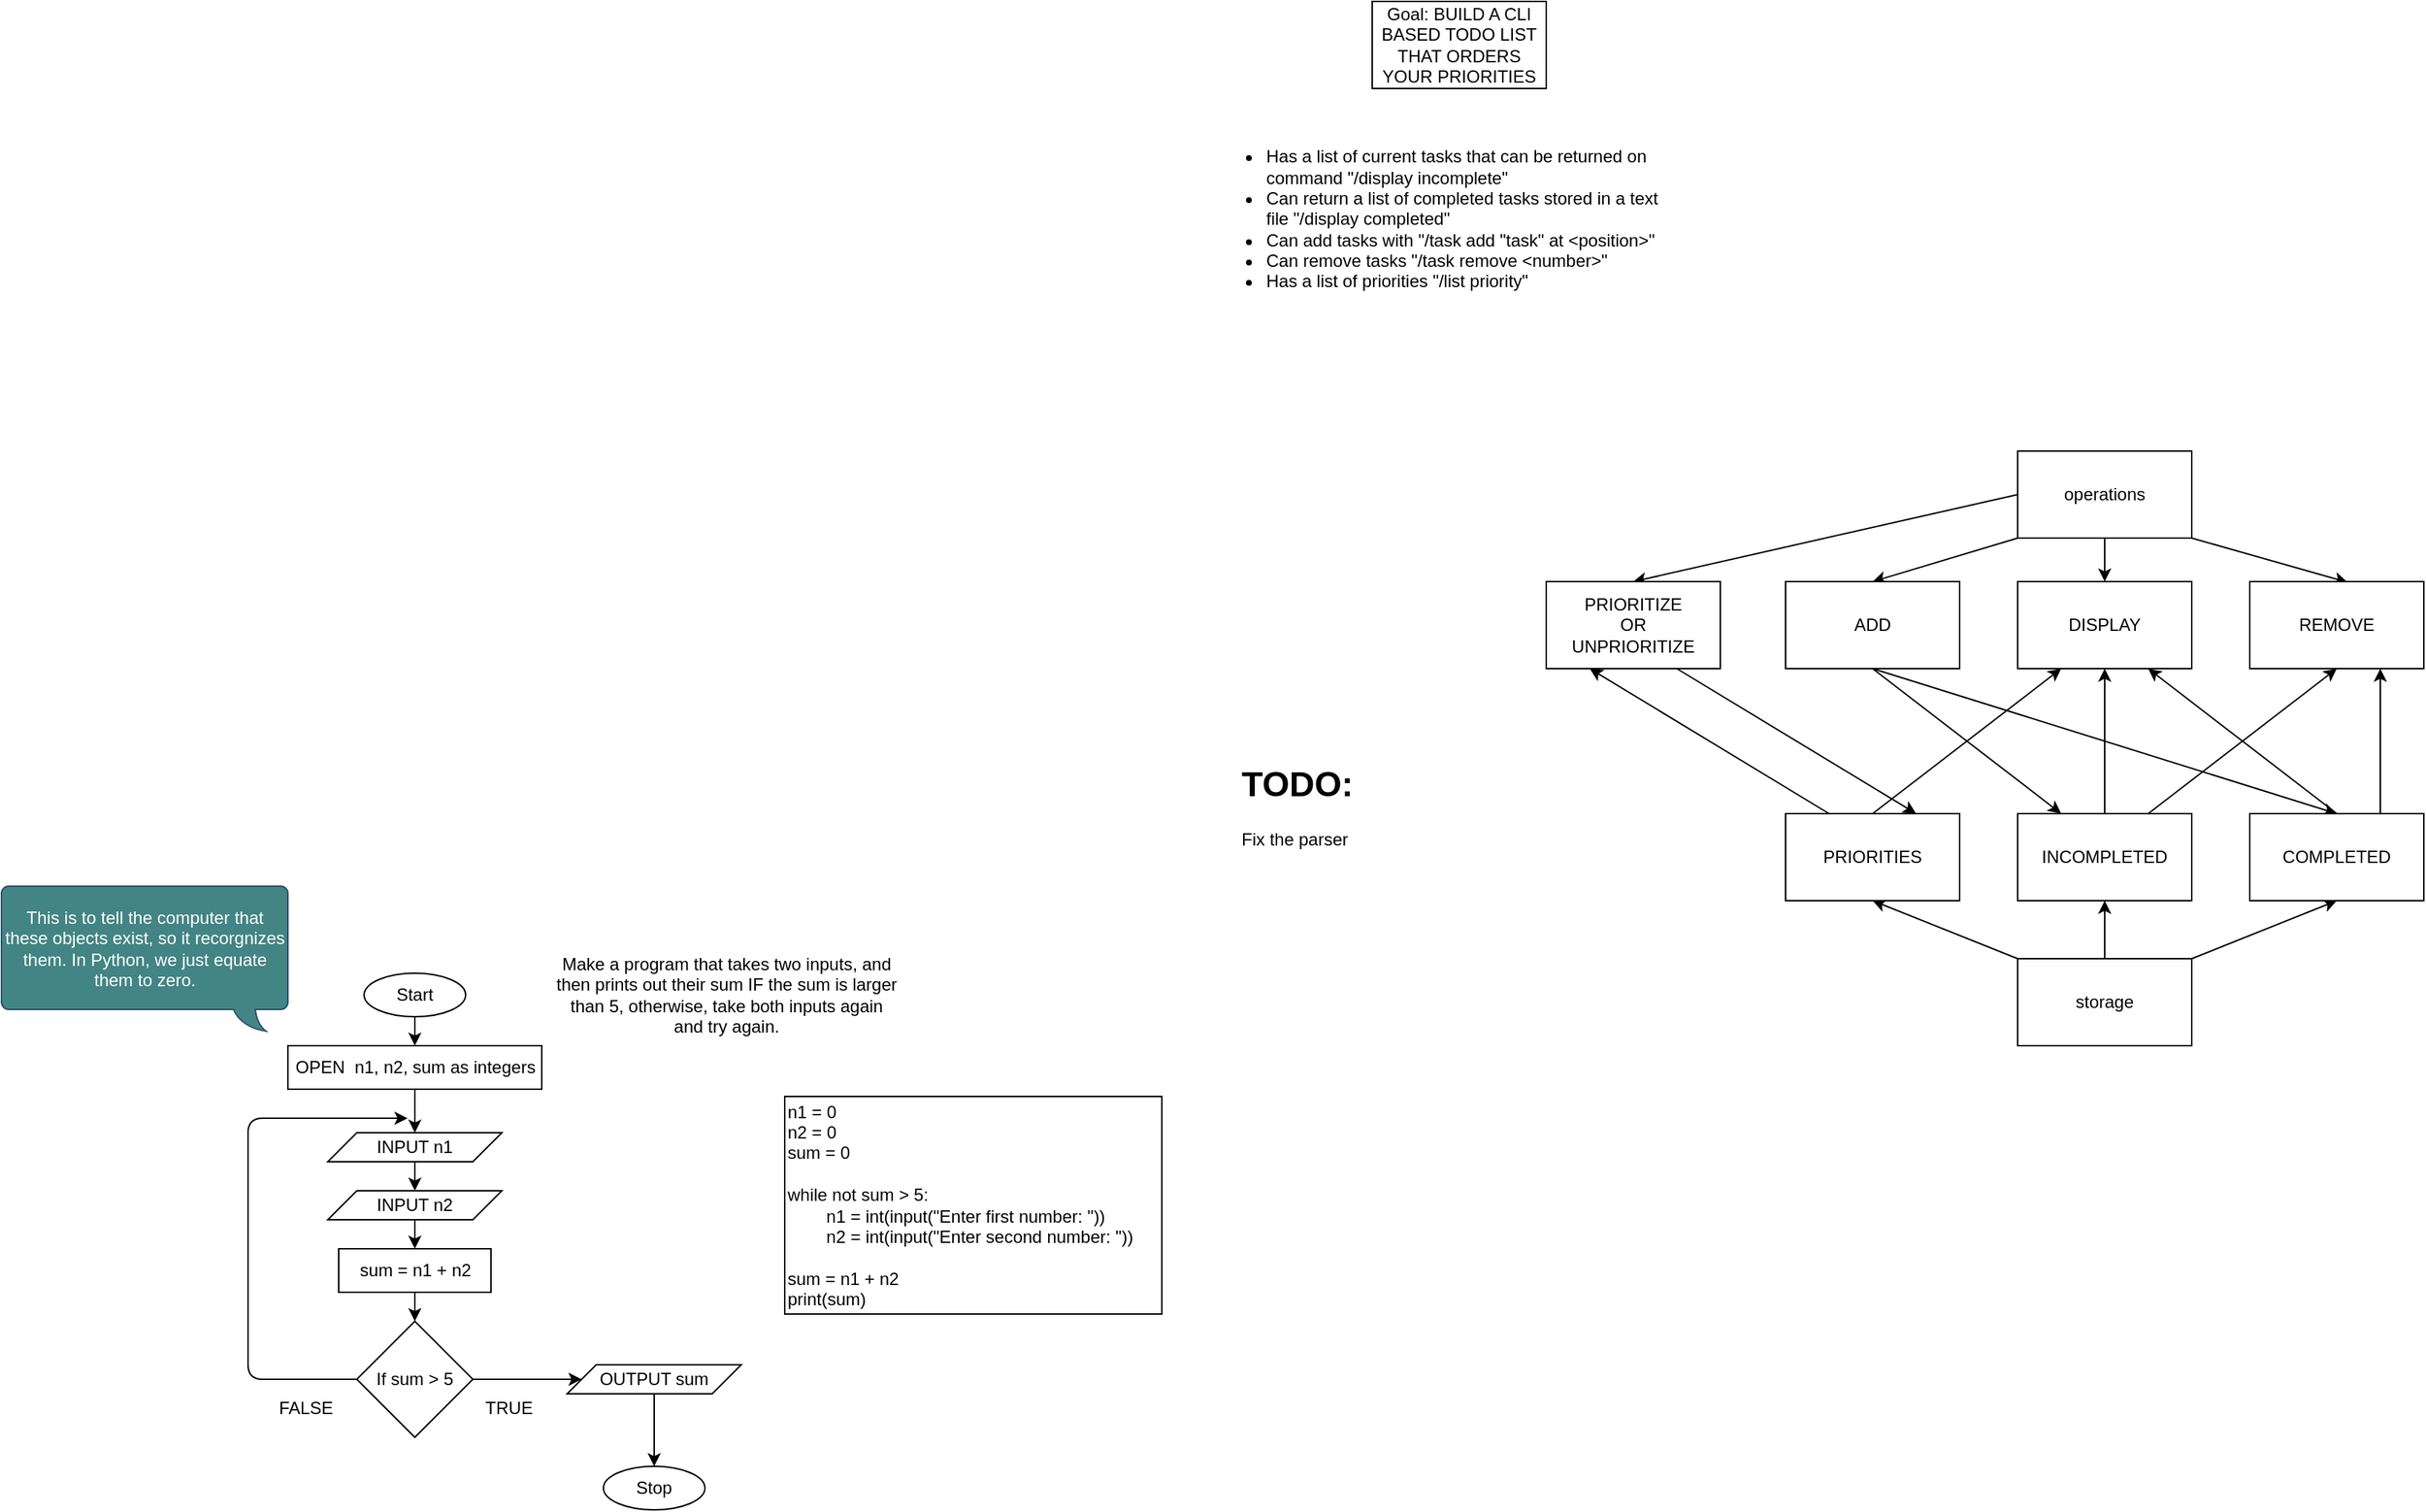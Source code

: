 <mxfile>
    <diagram id="CdtqU2-mx29LmM49eVP1" name="Page-1">
        <mxGraphModel dx="2766" dy="1127" grid="1" gridSize="10" guides="1" tooltips="1" connect="1" arrows="1" fold="1" page="1" pageScale="1" pageWidth="850" pageHeight="1100" math="0" shadow="0">
            <root>
                <mxCell id="0"/>
                <mxCell id="1" parent="0"/>
                <mxCell id="6" value="Goal: BUILD A CLI BASED TODO LIST THAT ORDERS YOUR PRIORITIES" style="rounded=0;whiteSpace=wrap;html=1;" parent="1" vertex="1">
                    <mxGeometry x="115" y="10" width="120" height="60" as="geometry"/>
                </mxCell>
                <object label="&lt;ul&gt;&lt;li&gt;Has a list of current tasks that can be returned on command &quot;/display incomplete&quot;&lt;/li&gt;&lt;li&gt;Can return a list of completed tasks stored in a text file &quot;/display completed&quot;&lt;/li&gt;&lt;li&gt;Can add tasks with &quot;/task add &quot;task&quot; at &amp;lt;position&amp;gt;&quot;&lt;/li&gt;&lt;li&gt;Can remove tasks &quot;/task remove &amp;lt;number&amp;gt;&quot;&lt;/li&gt;&lt;li&gt;Has a list of priorities &quot;/list priority&quot;&lt;/li&gt;&lt;/ul&gt;" ASS="pee" id="8">
                    <mxCell style="text;strokeColor=none;fillColor=none;html=1;whiteSpace=wrap;verticalAlign=middle;overflow=hidden;" parent="1" vertex="1">
                        <mxGeometry y="80" width="330" height="160" as="geometry"/>
                    </mxCell>
                </object>
                <mxCell id="14" style="edgeStyle=none;html=1;exitX=1;exitY=1;exitDx=0;exitDy=0;entryX=0.562;entryY=0.008;entryDx=0;entryDy=0;entryPerimeter=0;" parent="1" source="10" target="12" edge="1">
                    <mxGeometry relative="1" as="geometry"/>
                </mxCell>
                <mxCell id="17" style="edgeStyle=none;html=1;exitX=0.5;exitY=1;exitDx=0;exitDy=0;" parent="1" source="10" target="15" edge="1">
                    <mxGeometry relative="1" as="geometry"/>
                </mxCell>
                <mxCell id="38" style="edgeStyle=none;html=1;exitX=0;exitY=1;exitDx=0;exitDy=0;entryX=0.5;entryY=0;entryDx=0;entryDy=0;" parent="1" source="10" target="11" edge="1">
                    <mxGeometry relative="1" as="geometry"/>
                </mxCell>
                <mxCell id="45" style="edgeStyle=none;html=1;exitX=0;exitY=0.5;exitDx=0;exitDy=0;entryX=0.5;entryY=0;entryDx=0;entryDy=0;" parent="1" source="10" target="40" edge="1">
                    <mxGeometry relative="1" as="geometry"/>
                </mxCell>
                <mxCell id="10" value="operations" style="rounded=0;whiteSpace=wrap;html=1;" parent="1" vertex="1">
                    <mxGeometry x="560" y="320" width="120" height="60" as="geometry"/>
                </mxCell>
                <mxCell id="36" style="edgeStyle=none;html=1;exitX=0.5;exitY=1;exitDx=0;exitDy=0;entryX=0.25;entryY=0;entryDx=0;entryDy=0;" parent="1" source="11" target="20" edge="1">
                    <mxGeometry relative="1" as="geometry"/>
                </mxCell>
                <mxCell id="37" style="edgeStyle=none;html=1;exitX=0.5;exitY=1;exitDx=0;exitDy=0;entryX=0.5;entryY=0;entryDx=0;entryDy=0;" parent="1" source="11" target="21" edge="1">
                    <mxGeometry relative="1" as="geometry"/>
                </mxCell>
                <mxCell id="11" value="ADD" style="rounded=0;whiteSpace=wrap;html=1;" parent="1" vertex="1">
                    <mxGeometry x="400" y="410" width="120" height="60" as="geometry"/>
                </mxCell>
                <mxCell id="12" value="REMOVE" style="rounded=0;whiteSpace=wrap;html=1;" parent="1" vertex="1">
                    <mxGeometry x="720" y="410" width="120" height="60" as="geometry"/>
                </mxCell>
                <mxCell id="15" value="DISPLAY" style="rounded=0;whiteSpace=wrap;html=1;" parent="1" vertex="1">
                    <mxGeometry x="560" y="410" width="120" height="60" as="geometry"/>
                </mxCell>
                <mxCell id="23" value="" style="edgeStyle=none;html=1;" parent="1" source="18" target="20" edge="1">
                    <mxGeometry relative="1" as="geometry"/>
                </mxCell>
                <mxCell id="25" style="edgeStyle=none;html=1;exitX=1;exitY=0;exitDx=0;exitDy=0;entryX=0.5;entryY=1;entryDx=0;entryDy=0;" parent="1" source="18" target="21" edge="1">
                    <mxGeometry relative="1" as="geometry"/>
                </mxCell>
                <mxCell id="39" style="edgeStyle=none;html=1;exitX=0;exitY=0;exitDx=0;exitDy=0;entryX=0.5;entryY=1;entryDx=0;entryDy=0;" parent="1" source="18" target="19" edge="1">
                    <mxGeometry relative="1" as="geometry"/>
                </mxCell>
                <mxCell id="18" value="storage" style="rounded=0;whiteSpace=wrap;html=1;" parent="1" vertex="1">
                    <mxGeometry x="560" y="670" width="120" height="60" as="geometry"/>
                </mxCell>
                <mxCell id="49" style="edgeStyle=none;html=1;exitX=0.25;exitY=0;exitDx=0;exitDy=0;entryX=0.25;entryY=1;entryDx=0;entryDy=0;" parent="1" source="19" target="40" edge="1">
                    <mxGeometry relative="1" as="geometry"/>
                </mxCell>
                <mxCell id="53" style="edgeStyle=none;html=1;exitX=0.5;exitY=0;exitDx=0;exitDy=0;entryX=0.25;entryY=1;entryDx=0;entryDy=0;" parent="1" source="19" target="15" edge="1">
                    <mxGeometry relative="1" as="geometry"/>
                </mxCell>
                <mxCell id="19" value="PRIORITIES" style="rounded=0;whiteSpace=wrap;html=1;" parent="1" vertex="1">
                    <mxGeometry x="400" y="570" width="120" height="60" as="geometry"/>
                </mxCell>
                <mxCell id="51" style="edgeStyle=none;html=1;exitX=0.75;exitY=0;exitDx=0;exitDy=0;entryX=0.5;entryY=1;entryDx=0;entryDy=0;" parent="1" source="20" target="12" edge="1">
                    <mxGeometry relative="1" as="geometry"/>
                </mxCell>
                <mxCell id="52" value="" style="edgeStyle=none;html=1;" parent="1" source="20" target="15" edge="1">
                    <mxGeometry relative="1" as="geometry"/>
                </mxCell>
                <mxCell id="20" value="INCOMPLETED" style="rounded=0;whiteSpace=wrap;html=1;" parent="1" vertex="1">
                    <mxGeometry x="560" y="570" width="120" height="60" as="geometry"/>
                </mxCell>
                <mxCell id="50" style="edgeStyle=none;html=1;exitX=0.75;exitY=0;exitDx=0;exitDy=0;entryX=0.75;entryY=1;entryDx=0;entryDy=0;" parent="1" source="21" target="12" edge="1">
                    <mxGeometry relative="1" as="geometry"/>
                </mxCell>
                <mxCell id="54" style="edgeStyle=none;html=1;exitX=0.5;exitY=0;exitDx=0;exitDy=0;entryX=0.75;entryY=1;entryDx=0;entryDy=0;" parent="1" source="21" target="15" edge="1">
                    <mxGeometry relative="1" as="geometry">
                        <mxPoint x="620" y="470" as="targetPoint"/>
                    </mxGeometry>
                </mxCell>
                <mxCell id="21" value="COMPLETED" style="rounded=0;whiteSpace=wrap;html=1;" parent="1" vertex="1">
                    <mxGeometry x="720" y="570" width="120" height="60" as="geometry"/>
                </mxCell>
                <mxCell id="47" style="edgeStyle=none;html=1;exitX=0.75;exitY=1;exitDx=0;exitDy=0;entryX=0.75;entryY=0;entryDx=0;entryDy=0;" parent="1" source="40" target="19" edge="1">
                    <mxGeometry relative="1" as="geometry"/>
                </mxCell>
                <mxCell id="40" value="PRIORITIZE&lt;br&gt;OR&lt;br&gt;UNPRIORITIZE" style="rounded=0;whiteSpace=wrap;html=1;" parent="1" vertex="1">
                    <mxGeometry x="235" y="410" width="120" height="60" as="geometry"/>
                </mxCell>
                <mxCell id="55" value="&lt;h1&gt;TODO:&lt;/h1&gt;&lt;p&gt;Fix the parser&lt;span&gt;&amp;nbsp;&lt;/span&gt;&lt;/p&gt;" style="text;html=1;strokeColor=none;fillColor=none;spacing=5;spacingTop=-20;whiteSpace=wrap;overflow=hidden;rounded=0;" parent="1" vertex="1">
                    <mxGeometry x="20" y="530" width="190" height="190" as="geometry"/>
                </mxCell>
                <mxCell id="57" value="Make a program that takes two inputs, and then prints out their sum IF the sum is larger than 5, otherwise, take both inputs again and try again." style="text;html=1;strokeColor=none;fillColor=none;align=center;verticalAlign=middle;whiteSpace=wrap;rounded=0;" vertex="1" parent="1">
                    <mxGeometry x="-450" y="680" width="240" height="30" as="geometry"/>
                </mxCell>
                <mxCell id="86" style="edgeStyle=none;html=1;exitX=0.5;exitY=1;exitDx=0;exitDy=0;entryX=0.5;entryY=0;entryDx=0;entryDy=0;" edge="1" parent="1" source="58" target="82">
                    <mxGeometry relative="1" as="geometry"/>
                </mxCell>
                <mxCell id="58" value="Start" style="ellipse;whiteSpace=wrap;html=1;" vertex="1" parent="1">
                    <mxGeometry x="-580" y="680" width="70" height="30" as="geometry"/>
                </mxCell>
                <mxCell id="69" style="edgeStyle=none;html=1;exitX=0.5;exitY=1;exitDx=0;exitDy=0;entryX=0.5;entryY=0;entryDx=0;entryDy=0;" edge="1" parent="1" source="60" target="61">
                    <mxGeometry relative="1" as="geometry"/>
                </mxCell>
                <mxCell id="60" value="INPUT n1" style="shape=parallelogram;perimeter=parallelogramPerimeter;whiteSpace=wrap;html=1;fixedSize=1;" vertex="1" parent="1">
                    <mxGeometry x="-605" y="790" width="120" height="20" as="geometry"/>
                </mxCell>
                <mxCell id="70" style="edgeStyle=none;html=1;exitX=0.5;exitY=1;exitDx=0;exitDy=0;entryX=0.5;entryY=0;entryDx=0;entryDy=0;" edge="1" parent="1" source="61" target="62">
                    <mxGeometry relative="1" as="geometry"/>
                </mxCell>
                <mxCell id="61" value="INPUT n2" style="shape=parallelogram;perimeter=parallelogramPerimeter;whiteSpace=wrap;html=1;fixedSize=1;" vertex="1" parent="1">
                    <mxGeometry x="-605" y="830" width="120" height="20" as="geometry"/>
                </mxCell>
                <mxCell id="79" style="edgeStyle=none;html=1;exitX=0.5;exitY=1;exitDx=0;exitDy=0;entryX=0.5;entryY=0;entryDx=0;entryDy=0;" edge="1" parent="1" source="62" target="73">
                    <mxGeometry relative="1" as="geometry"/>
                </mxCell>
                <mxCell id="62" value="sum = n1 + n2" style="rounded=0;whiteSpace=wrap;html=1;" vertex="1" parent="1">
                    <mxGeometry x="-597.5" y="870" width="105" height="30" as="geometry"/>
                </mxCell>
                <mxCell id="72" style="edgeStyle=none;html=1;exitX=0.5;exitY=1;exitDx=0;exitDy=0;entryX=0.5;entryY=0;entryDx=0;entryDy=0;" edge="1" parent="1" source="64" target="65">
                    <mxGeometry relative="1" as="geometry"/>
                </mxCell>
                <mxCell id="64" value="OUTPUT sum" style="shape=parallelogram;perimeter=parallelogramPerimeter;whiteSpace=wrap;html=1;fixedSize=1;" vertex="1" parent="1">
                    <mxGeometry x="-440" y="950" width="120" height="20" as="geometry"/>
                </mxCell>
                <mxCell id="65" value="Stop" style="ellipse;whiteSpace=wrap;html=1;" vertex="1" parent="1">
                    <mxGeometry x="-415" y="1020" width="70" height="30" as="geometry"/>
                </mxCell>
                <mxCell id="76" value="" style="edgeStyle=none;html=1;" edge="1" parent="1" source="73" target="64">
                    <mxGeometry relative="1" as="geometry"/>
                </mxCell>
                <mxCell id="73" value="If sum &amp;gt; 5" style="rhombus;whiteSpace=wrap;html=1;" vertex="1" parent="1">
                    <mxGeometry x="-585" y="920" width="80" height="80" as="geometry"/>
                </mxCell>
                <mxCell id="74" value="TRUE" style="text;html=1;strokeColor=none;fillColor=none;align=center;verticalAlign=middle;whiteSpace=wrap;rounded=0;" vertex="1" parent="1">
                    <mxGeometry x="-510" y="965" width="60" height="30" as="geometry"/>
                </mxCell>
                <mxCell id="78" style="edgeStyle=none;html=1;exitX=0;exitY=0.5;exitDx=0;exitDy=0;" edge="1" parent="1" source="73">
                    <mxGeometry relative="1" as="geometry">
                        <mxPoint x="-550" y="780" as="targetPoint"/>
                        <mxPoint x="-610" y="960" as="sourcePoint"/>
                        <Array as="points">
                            <mxPoint x="-660" y="960"/>
                            <mxPoint x="-660" y="780"/>
                        </Array>
                    </mxGeometry>
                </mxCell>
                <mxCell id="80" value="FALSE" style="text;html=1;strokeColor=none;fillColor=none;align=center;verticalAlign=middle;whiteSpace=wrap;rounded=0;" vertex="1" parent="1">
                    <mxGeometry x="-650" y="965" width="60" height="30" as="geometry"/>
                </mxCell>
                <mxCell id="81" value="n1 = 0&lt;br&gt;n2 = 0&lt;br&gt;sum = 0&lt;br&gt;&lt;br&gt;while not sum &amp;gt; 5:&lt;br&gt;&lt;span&gt;&#9;&lt;/span&gt;&lt;span&gt;&#9;&lt;/span&gt;&lt;span style=&quot;white-space: pre&quot;&gt;&#9;&lt;/span&gt;n1 = int(input(&quot;Enter first number: &quot;))&lt;br&gt;&lt;span&gt;&#9;&lt;/span&gt;&lt;span style=&quot;white-space: pre&quot;&gt;&#9;&lt;/span&gt;n2 = int(input(&quot;Enter second number: &quot;))&lt;br&gt;&lt;br&gt;sum = n1 + n2&lt;br&gt;print(sum)" style="rounded=0;whiteSpace=wrap;html=1;align=left;" vertex="1" parent="1">
                    <mxGeometry x="-290" y="765" width="260" height="150" as="geometry"/>
                </mxCell>
                <mxCell id="84" style="edgeStyle=none;html=1;exitX=0.5;exitY=1;exitDx=0;exitDy=0;entryX=0.5;entryY=0;entryDx=0;entryDy=0;" edge="1" parent="1" source="82" target="60">
                    <mxGeometry relative="1" as="geometry"/>
                </mxCell>
                <mxCell id="82" value="OPEN&amp;nbsp; n1, n2, sum as integers" style="rounded=0;whiteSpace=wrap;html=1;" vertex="1" parent="1">
                    <mxGeometry x="-632.5" y="730" width="175" height="30" as="geometry"/>
                </mxCell>
                <mxCell id="90" value="&lt;span&gt;&lt;font color=&quot;#ffffff&quot;&gt;This is to tell the computer that these objects exist, so it recorgnizes them. In Python, we just equate them to zero.&lt;/font&gt;&lt;/span&gt;" style="whiteSpace=wrap;html=1;shape=mxgraph.basic.roundRectCallout;dx=30;dy=15;size=5;boundedLbl=1;fontColor=#00FF00;fillColor=#438484;flipH=1;strokeColor=#294F69;" vertex="1" parent="1">
                    <mxGeometry x="-830" y="620" width="197.5" height="100" as="geometry"/>
                </mxCell>
            </root>
        </mxGraphModel>
    </diagram>
</mxfile>